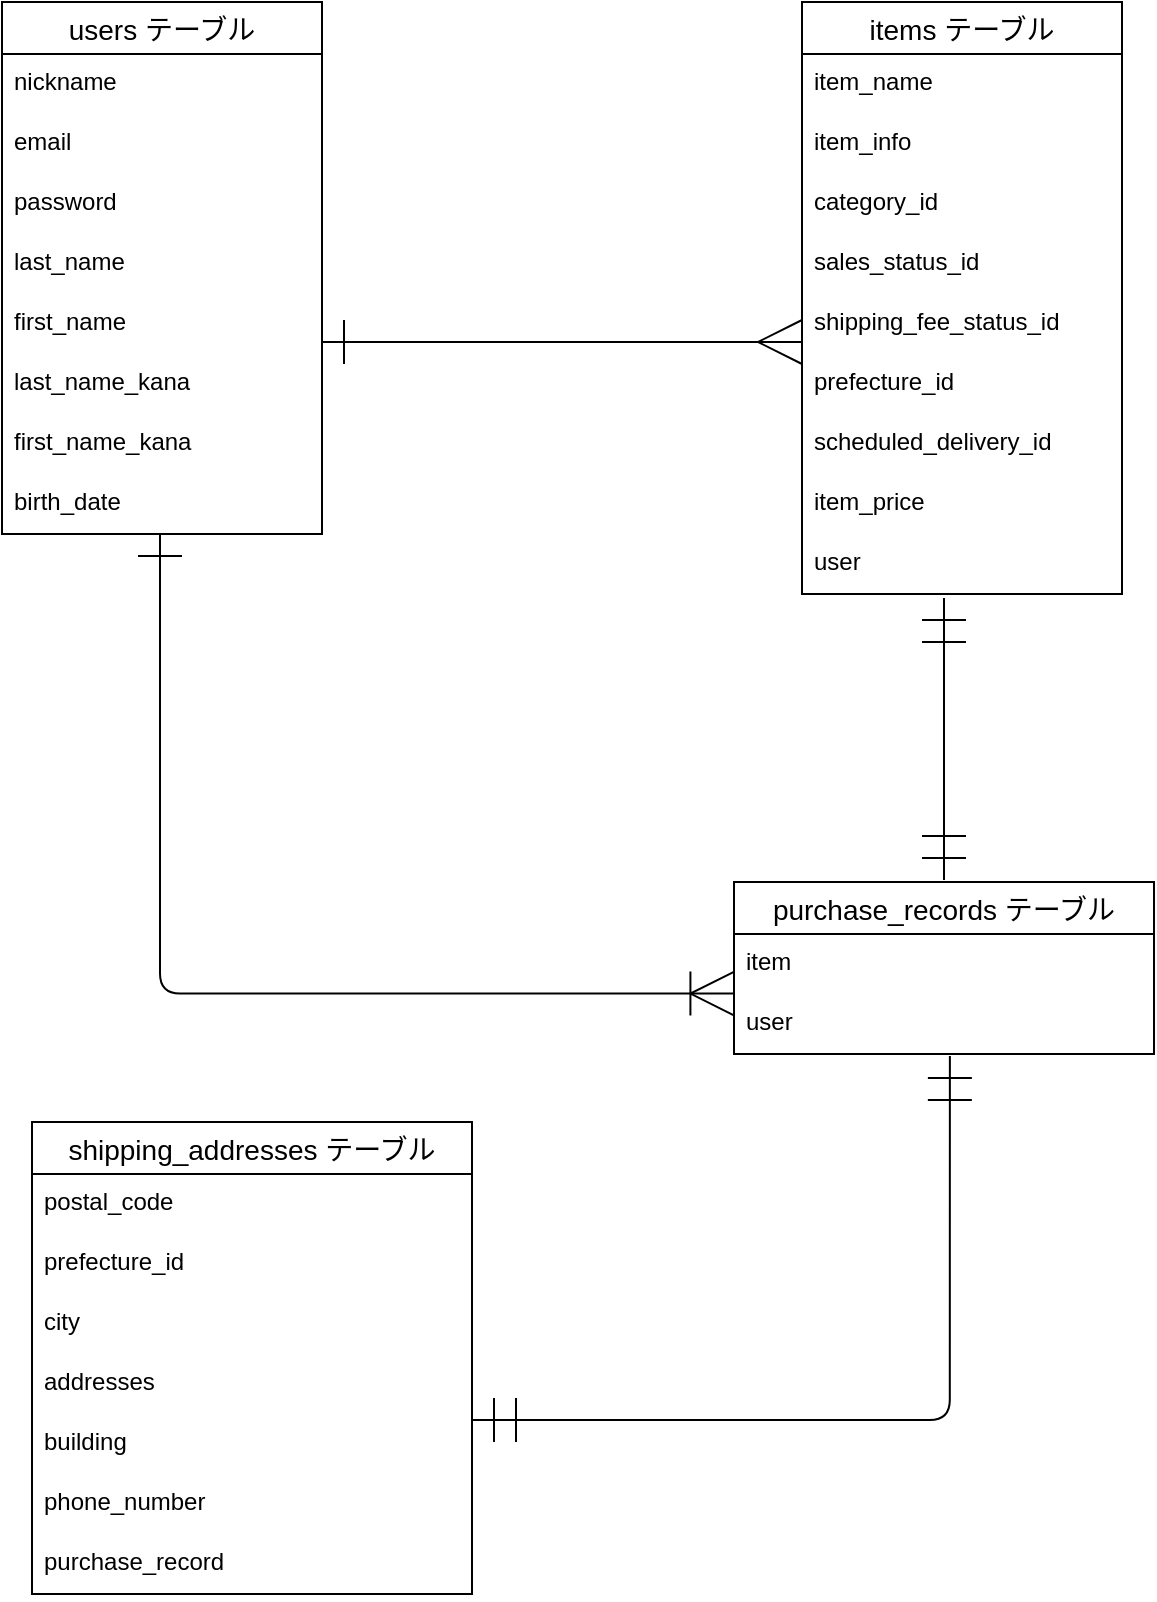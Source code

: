 <mxfile>
    <diagram id="IS2rlgiGOMG6m-iWFjZj" name="ページ1">
        <mxGraphModel dx="605" dy="779" grid="1" gridSize="10" guides="1" tooltips="1" connect="1" arrows="1" fold="1" page="1" pageScale="1" pageWidth="827" pageHeight="1169" math="0" shadow="0">
            <root>
                <mxCell id="0"/>
                <mxCell id="1" parent="0"/>
                <mxCell id="28" value="users テーブル" style="swimlane;fontStyle=0;childLayout=stackLayout;horizontal=1;startSize=26;horizontalStack=0;resizeParent=1;resizeParentMax=0;resizeLast=0;collapsible=1;marginBottom=0;align=center;fontSize=14;" parent="1" vertex="1">
                    <mxGeometry x="125" y="201" width="160" height="266" as="geometry"/>
                </mxCell>
                <mxCell id="29" value="nickname" style="text;strokeColor=none;fillColor=none;spacingLeft=4;spacingRight=4;overflow=hidden;rotatable=0;points=[[0,0.5],[1,0.5]];portConstraint=eastwest;fontSize=12;" parent="28" vertex="1">
                    <mxGeometry y="26" width="160" height="30" as="geometry"/>
                </mxCell>
                <mxCell id="30" value="email" style="text;strokeColor=none;fillColor=none;spacingLeft=4;spacingRight=4;overflow=hidden;rotatable=0;points=[[0,0.5],[1,0.5]];portConstraint=eastwest;fontSize=12;" parent="28" vertex="1">
                    <mxGeometry y="56" width="160" height="30" as="geometry"/>
                </mxCell>
                <mxCell id="31" value="password&#10;" style="text;strokeColor=none;fillColor=none;spacingLeft=4;spacingRight=4;overflow=hidden;rotatable=0;points=[[0,0.5],[1,0.5]];portConstraint=eastwest;fontSize=12;" parent="28" vertex="1">
                    <mxGeometry y="86" width="160" height="30" as="geometry"/>
                </mxCell>
                <mxCell id="G33IrGhND_XRHR1E4S3w-58" value="last_name" style="text;strokeColor=none;fillColor=none;spacingLeft=4;spacingRight=4;overflow=hidden;rotatable=0;points=[[0,0.5],[1,0.5]];portConstraint=eastwest;fontSize=12;" parent="28" vertex="1">
                    <mxGeometry y="116" width="160" height="30" as="geometry"/>
                </mxCell>
                <mxCell id="G33IrGhND_XRHR1E4S3w-66" value="first_name" style="text;strokeColor=none;fillColor=none;spacingLeft=4;spacingRight=4;overflow=hidden;rotatable=0;points=[[0,0.5],[1,0.5]];portConstraint=eastwest;fontSize=12;" parent="28" vertex="1">
                    <mxGeometry y="146" width="160" height="30" as="geometry"/>
                </mxCell>
                <mxCell id="G33IrGhND_XRHR1E4S3w-67" value="last_name_kana" style="text;strokeColor=none;fillColor=none;spacingLeft=4;spacingRight=4;overflow=hidden;rotatable=0;points=[[0,0.5],[1,0.5]];portConstraint=eastwest;fontSize=12;" parent="28" vertex="1">
                    <mxGeometry y="176" width="160" height="30" as="geometry"/>
                </mxCell>
                <mxCell id="G33IrGhND_XRHR1E4S3w-68" value="first_name_kana" style="text;strokeColor=none;fillColor=none;spacingLeft=4;spacingRight=4;overflow=hidden;rotatable=0;points=[[0,0.5],[1,0.5]];portConstraint=eastwest;fontSize=12;" parent="28" vertex="1">
                    <mxGeometry y="206" width="160" height="30" as="geometry"/>
                </mxCell>
                <mxCell id="G33IrGhND_XRHR1E4S3w-69" value="birth_date" style="text;strokeColor=none;fillColor=none;spacingLeft=4;spacingRight=4;overflow=hidden;rotatable=0;points=[[0,0.5],[1,0.5]];portConstraint=eastwest;fontSize=12;" parent="28" vertex="1">
                    <mxGeometry y="236" width="160" height="30" as="geometry"/>
                </mxCell>
                <mxCell id="49" value="items テーブル" style="swimlane;fontStyle=0;childLayout=stackLayout;horizontal=1;startSize=26;horizontalStack=0;resizeParent=1;resizeParentMax=0;resizeLast=0;collapsible=1;marginBottom=0;align=center;fontSize=14;" parent="1" vertex="1">
                    <mxGeometry x="525" y="201" width="160" height="296" as="geometry"/>
                </mxCell>
                <mxCell id="50" value="item_name" style="text;strokeColor=none;fillColor=none;spacingLeft=4;spacingRight=4;overflow=hidden;rotatable=0;points=[[0,0.5],[1,0.5]];portConstraint=eastwest;fontSize=12;" parent="49" vertex="1">
                    <mxGeometry y="26" width="160" height="30" as="geometry"/>
                </mxCell>
                <mxCell id="51" value="item_info" style="text;strokeColor=none;fillColor=none;spacingLeft=4;spacingRight=4;overflow=hidden;rotatable=0;points=[[0,0.5],[1,0.5]];portConstraint=eastwest;fontSize=12;" parent="49" vertex="1">
                    <mxGeometry y="56" width="160" height="30" as="geometry"/>
                </mxCell>
                <mxCell id="G33IrGhND_XRHR1E4S3w-92" value="category_id" style="text;strokeColor=none;fillColor=none;spacingLeft=4;spacingRight=4;overflow=hidden;rotatable=0;points=[[0,0.5],[1,0.5]];portConstraint=eastwest;fontSize=12;" parent="49" vertex="1">
                    <mxGeometry y="86" width="160" height="30" as="geometry"/>
                </mxCell>
                <mxCell id="G33IrGhND_XRHR1E4S3w-93" value="sales_status_id" style="text;strokeColor=none;fillColor=none;spacingLeft=4;spacingRight=4;overflow=hidden;rotatable=0;points=[[0,0.5],[1,0.5]];portConstraint=eastwest;fontSize=12;" parent="49" vertex="1">
                    <mxGeometry y="116" width="160" height="30" as="geometry"/>
                </mxCell>
                <mxCell id="G33IrGhND_XRHR1E4S3w-94" value="shipping_fee_status_id" style="text;strokeColor=none;fillColor=none;spacingLeft=4;spacingRight=4;overflow=hidden;rotatable=0;points=[[0,0.5],[1,0.5]];portConstraint=eastwest;fontSize=12;" parent="49" vertex="1">
                    <mxGeometry y="146" width="160" height="30" as="geometry"/>
                </mxCell>
                <mxCell id="G33IrGhND_XRHR1E4S3w-95" value="prefecture_id" style="text;strokeColor=none;fillColor=none;spacingLeft=4;spacingRight=4;overflow=hidden;rotatable=0;points=[[0,0.5],[1,0.5]];portConstraint=eastwest;fontSize=12;" parent="49" vertex="1">
                    <mxGeometry y="176" width="160" height="30" as="geometry"/>
                </mxCell>
                <mxCell id="G33IrGhND_XRHR1E4S3w-96" value="scheduled_delivery_id" style="text;strokeColor=none;fillColor=none;spacingLeft=4;spacingRight=4;overflow=hidden;rotatable=0;points=[[0,0.5],[1,0.5]];portConstraint=eastwest;fontSize=12;" parent="49" vertex="1">
                    <mxGeometry y="206" width="160" height="30" as="geometry"/>
                </mxCell>
                <mxCell id="G33IrGhND_XRHR1E4S3w-91" value="item_price" style="text;strokeColor=none;fillColor=none;spacingLeft=4;spacingRight=4;overflow=hidden;rotatable=0;points=[[0,0.5],[1,0.5]];portConstraint=eastwest;fontSize=12;" parent="49" vertex="1">
                    <mxGeometry y="236" width="160" height="30" as="geometry"/>
                </mxCell>
                <mxCell id="G33IrGhND_XRHR1E4S3w-105" value="user" style="text;strokeColor=none;fillColor=none;spacingLeft=4;spacingRight=4;overflow=hidden;rotatable=0;points=[[0,0.5],[1,0.5]];portConstraint=eastwest;fontSize=12;" parent="49" vertex="1">
                    <mxGeometry y="266" width="160" height="30" as="geometry"/>
                </mxCell>
                <mxCell id="G33IrGhND_XRHR1E4S3w-97" value="shipping_addresses テーブル" style="swimlane;fontStyle=0;childLayout=stackLayout;horizontal=1;startSize=26;horizontalStack=0;resizeParent=1;resizeParentMax=0;resizeLast=0;collapsible=1;marginBottom=0;align=center;fontSize=14;" parent="1" vertex="1">
                    <mxGeometry x="140" y="761" width="220" height="236" as="geometry"/>
                </mxCell>
                <mxCell id="G33IrGhND_XRHR1E4S3w-98" value="postal_code" style="text;strokeColor=none;fillColor=none;spacingLeft=4;spacingRight=4;overflow=hidden;rotatable=0;points=[[0,0.5],[1,0.5]];portConstraint=eastwest;fontSize=12;" parent="G33IrGhND_XRHR1E4S3w-97" vertex="1">
                    <mxGeometry y="26" width="220" height="30" as="geometry"/>
                </mxCell>
                <mxCell id="G33IrGhND_XRHR1E4S3w-99" value="prefecture_id" style="text;strokeColor=none;fillColor=none;spacingLeft=4;spacingRight=4;overflow=hidden;rotatable=0;points=[[0,0.5],[1,0.5]];portConstraint=eastwest;fontSize=12;" parent="G33IrGhND_XRHR1E4S3w-97" vertex="1">
                    <mxGeometry y="56" width="220" height="30" as="geometry"/>
                </mxCell>
                <mxCell id="G33IrGhND_XRHR1E4S3w-100" value="city" style="text;strokeColor=none;fillColor=none;spacingLeft=4;spacingRight=4;overflow=hidden;rotatable=0;points=[[0,0.5],[1,0.5]];portConstraint=eastwest;fontSize=12;" parent="G33IrGhND_XRHR1E4S3w-97" vertex="1">
                    <mxGeometry y="86" width="220" height="30" as="geometry"/>
                </mxCell>
                <mxCell id="G33IrGhND_XRHR1E4S3w-101" value="addresses" style="text;strokeColor=none;fillColor=none;spacingLeft=4;spacingRight=4;overflow=hidden;rotatable=0;points=[[0,0.5],[1,0.5]];portConstraint=eastwest;fontSize=12;" parent="G33IrGhND_XRHR1E4S3w-97" vertex="1">
                    <mxGeometry y="116" width="220" height="30" as="geometry"/>
                </mxCell>
                <mxCell id="G33IrGhND_XRHR1E4S3w-103" value="building" style="text;strokeColor=none;fillColor=none;spacingLeft=4;spacingRight=4;overflow=hidden;rotatable=0;points=[[0,0.5],[1,0.5]];portConstraint=eastwest;fontSize=12;" parent="G33IrGhND_XRHR1E4S3w-97" vertex="1">
                    <mxGeometry y="146" width="220" height="30" as="geometry"/>
                </mxCell>
                <mxCell id="G33IrGhND_XRHR1E4S3w-102" value="phone_number" style="text;strokeColor=none;fillColor=none;spacingLeft=4;spacingRight=4;overflow=hidden;rotatable=0;points=[[0,0.5],[1,0.5]];portConstraint=eastwest;fontSize=12;" parent="G33IrGhND_XRHR1E4S3w-97" vertex="1">
                    <mxGeometry y="176" width="220" height="30" as="geometry"/>
                </mxCell>
                <mxCell id="76" value="purchase_record" style="text;strokeColor=none;fillColor=none;spacingLeft=4;spacingRight=4;overflow=hidden;rotatable=0;points=[[0,0.5],[1,0.5]];portConstraint=eastwest;fontSize=12;" parent="G33IrGhND_XRHR1E4S3w-97" vertex="1">
                    <mxGeometry y="206" width="220" height="30" as="geometry"/>
                </mxCell>
                <mxCell id="G33IrGhND_XRHR1E4S3w-115" value="" style="edgeStyle=entityRelationEdgeStyle;fontSize=12;html=1;endArrow=ERmany;startArrow=ERone;strokeWidth=1;startSize=20;endSize=20;targetPerimeterSpacing=0;sourcePerimeterSpacing=0;startFill=0;endFill=0;" parent="1" edge="1">
                    <mxGeometry width="100" height="100" relative="1" as="geometry">
                        <mxPoint x="285" y="371" as="sourcePoint"/>
                        <mxPoint x="525" y="371" as="targetPoint"/>
                    </mxGeometry>
                </mxCell>
                <mxCell id="G33IrGhND_XRHR1E4S3w-123" value="" style="edgeStyle=orthogonalEdgeStyle;fontSize=12;html=1;endArrow=ERmandOne;startArrow=ERmandOne;strokeWidth=1;startSize=20;endSize=20;sourcePerimeterSpacing=0;targetPerimeterSpacing=0;entryX=0.514;entryY=1.1;entryDx=0;entryDy=0;entryPerimeter=0;" parent="1" edge="1">
                    <mxGeometry width="100" height="100" relative="1" as="geometry">
                        <mxPoint x="360" y="910" as="sourcePoint"/>
                        <mxPoint x="598.94" y="728" as="targetPoint"/>
                        <Array as="points">
                            <mxPoint x="599" y="910"/>
                        </Array>
                    </mxGeometry>
                </mxCell>
                <mxCell id="60" value="" style="edgeStyle=orthogonalEdgeStyle;fontSize=12;html=1;endArrow=ERoneToMany;startSize=20;endSize=20;startArrow=ERone;startFill=0;entryX=0.001;entryY=0.992;entryDx=0;entryDy=0;entryPerimeter=0;" parent="1" source="G33IrGhND_XRHR1E4S3w-69" target="67" edge="1">
                    <mxGeometry width="100" height="100" relative="1" as="geometry">
                        <mxPoint x="204" y="471" as="sourcePoint"/>
                        <mxPoint x="484" y="737" as="targetPoint"/>
                        <Array as="points">
                            <mxPoint x="204" y="697"/>
                        </Array>
                    </mxGeometry>
                </mxCell>
                <mxCell id="66" value="purchase_records テーブル" style="swimlane;fontStyle=0;childLayout=stackLayout;horizontal=1;startSize=26;horizontalStack=0;resizeParent=1;resizeParentMax=0;resizeLast=0;collapsible=1;marginBottom=0;align=center;fontSize=14;" parent="1" vertex="1">
                    <mxGeometry x="491" y="641" width="210" height="86" as="geometry"/>
                </mxCell>
                <mxCell id="67" value="item" style="text;strokeColor=none;fillColor=none;spacingLeft=4;spacingRight=4;overflow=hidden;rotatable=0;points=[[0,0.5],[1,0.5]];portConstraint=eastwest;fontSize=12;" parent="66" vertex="1">
                    <mxGeometry y="26" width="210" height="30" as="geometry"/>
                </mxCell>
                <mxCell id="69" value="user" style="text;strokeColor=none;fillColor=none;spacingLeft=4;spacingRight=4;overflow=hidden;rotatable=0;points=[[0,0.5],[1,0.5]];portConstraint=eastwest;fontSize=12;" parent="66" vertex="1">
                    <mxGeometry y="56" width="210" height="30" as="geometry"/>
                </mxCell>
                <mxCell id="72" value="" style="fontSize=12;html=1;endArrow=ERmandOne;startArrow=ERmandOne;startSize=20;endSize=20;" parent="1" edge="1">
                    <mxGeometry width="100" height="100" relative="1" as="geometry">
                        <mxPoint x="596" y="640" as="sourcePoint"/>
                        <mxPoint x="596" y="499" as="targetPoint"/>
                    </mxGeometry>
                </mxCell>
            </root>
        </mxGraphModel>
    </diagram>
</mxfile>
